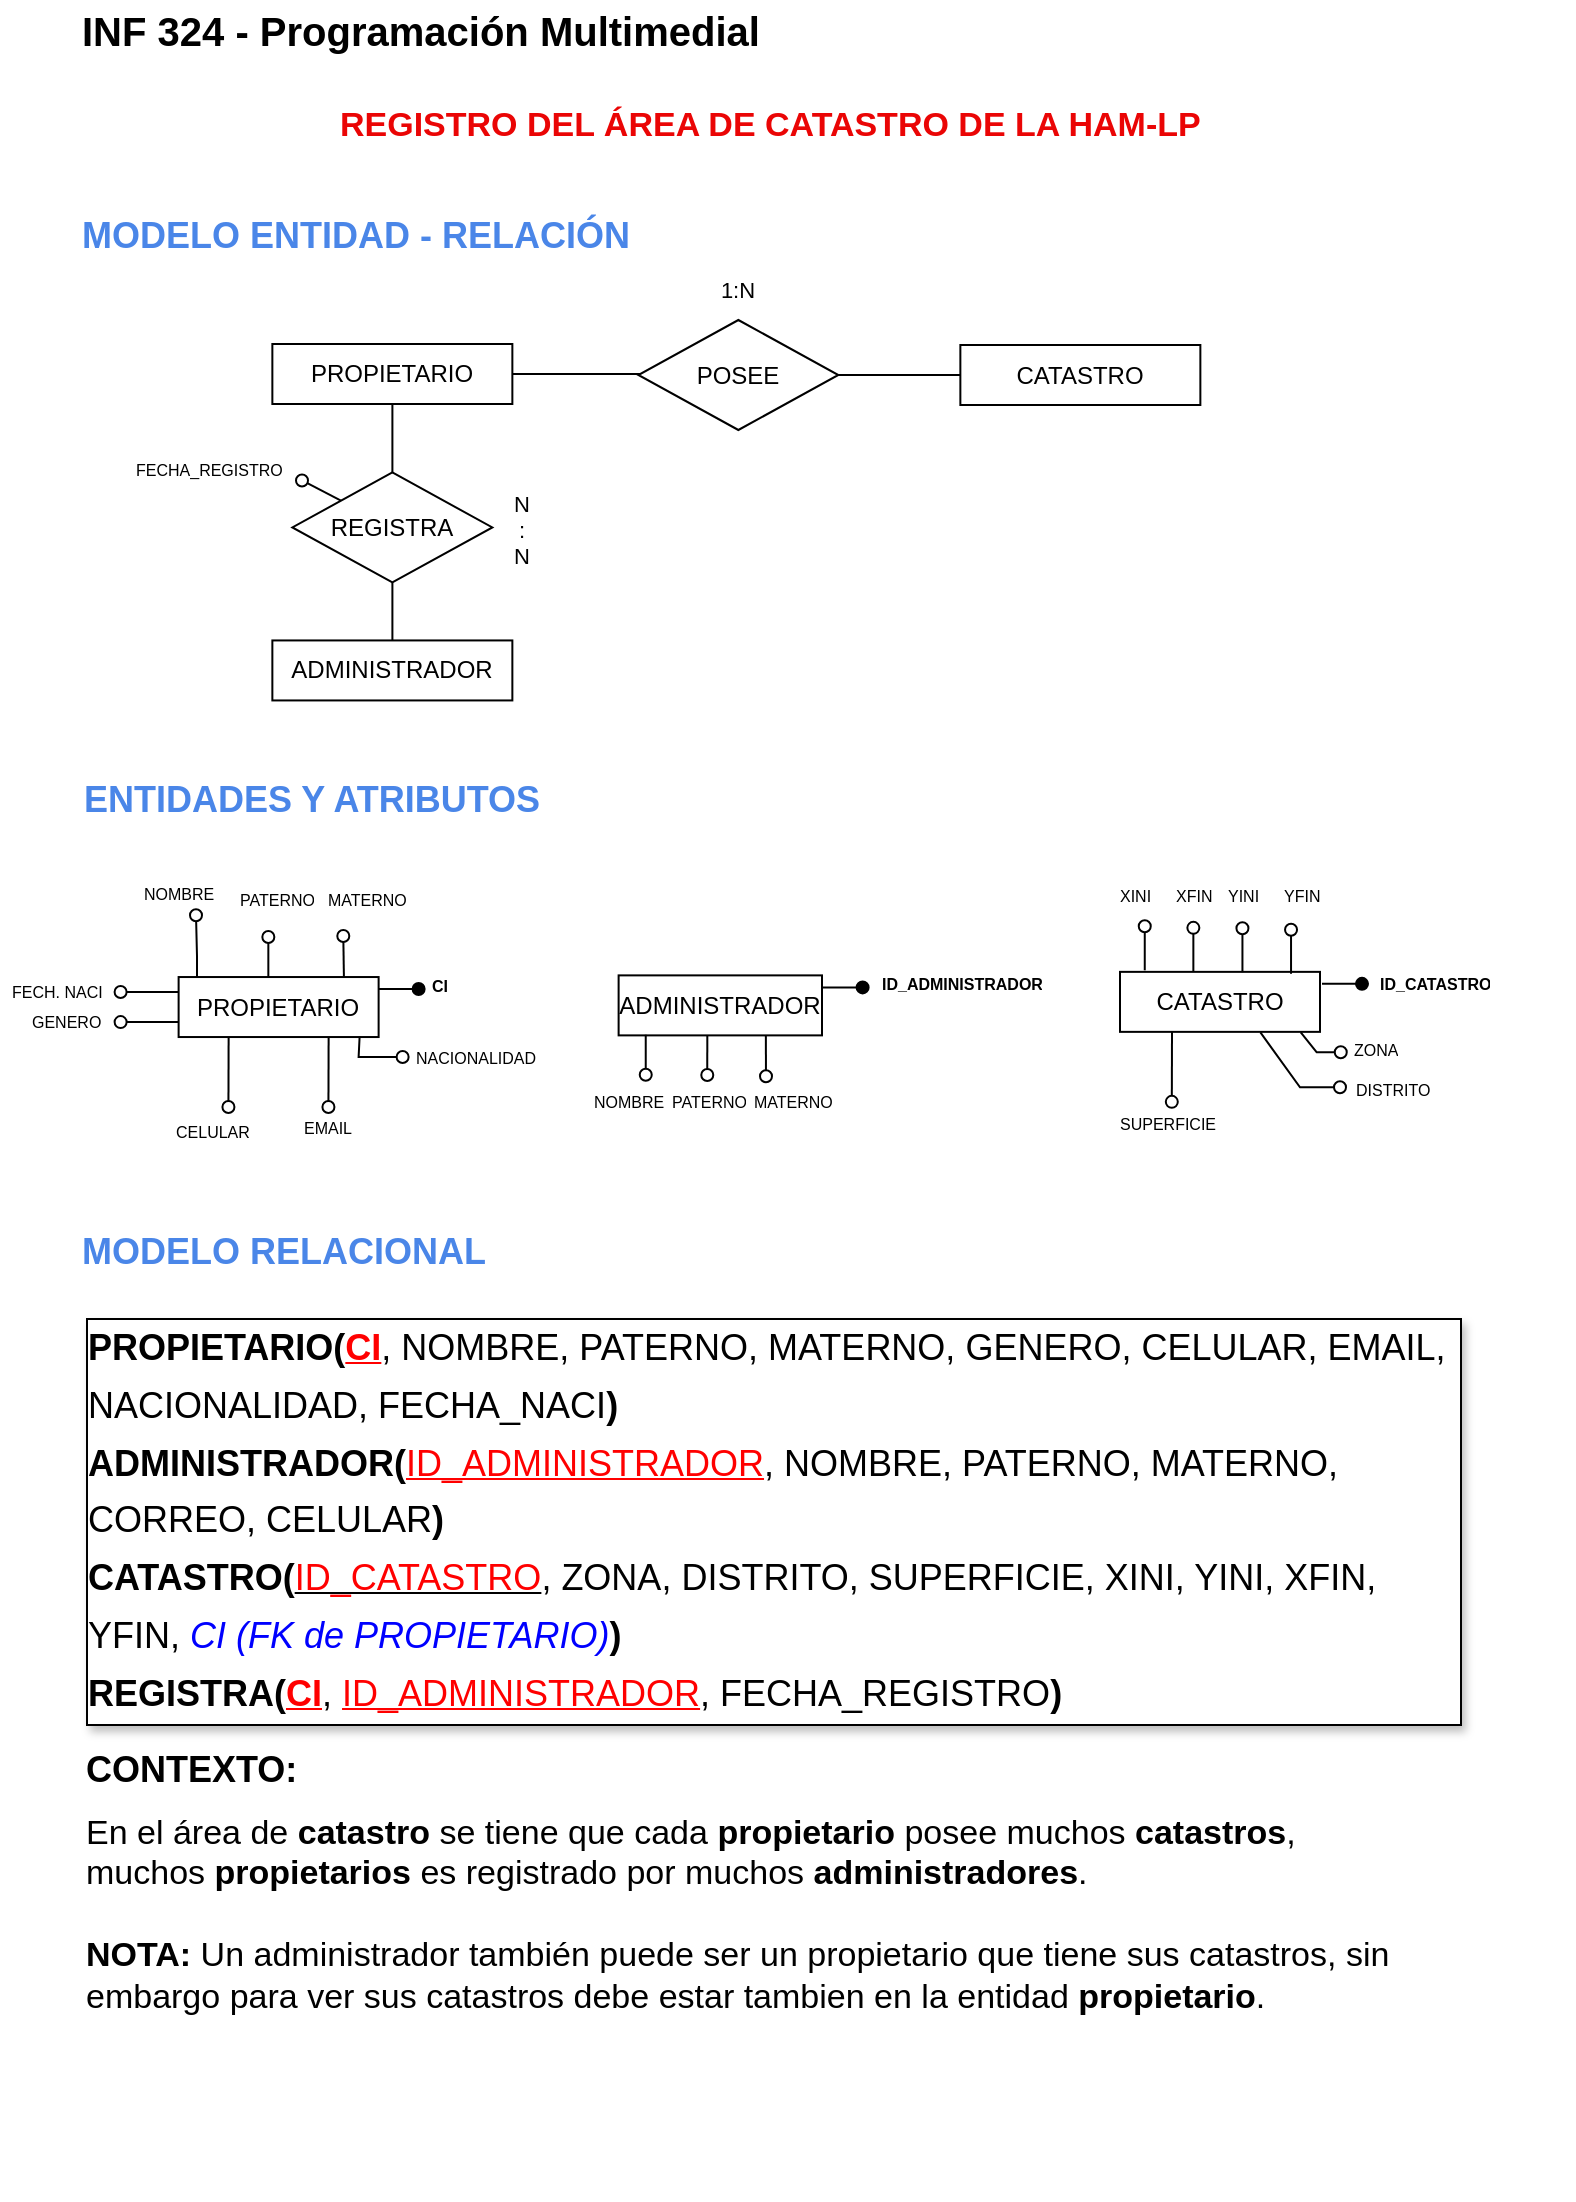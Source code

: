 <mxfile version="24.7.8">
  <diagram name="Página-1" id="Vfsp9RKrZ7Pv11uRhpQm">
    <mxGraphModel dx="2663" dy="4413" grid="1" gridSize="10" guides="1" tooltips="1" connect="1" arrows="1" fold="1" page="1" pageScale="1" pageWidth="827" pageHeight="1169" math="0" shadow="0">
      <root>
        <mxCell id="0" />
        <mxCell id="1" parent="0" />
        <mxCell id="Nkj4qlrn3_dCnJ2XQbWp-3" style="edgeStyle=orthogonalEdgeStyle;rounded=0;orthogonalLoop=1;jettySize=auto;html=1;endArrow=none;endFill=0;" parent="1" source="Nkj4qlrn3_dCnJ2XQbWp-4" target="Nkj4qlrn3_dCnJ2XQbWp-8" edge="1">
          <mxGeometry relative="1" as="geometry">
            <Array as="points">
              <mxPoint x="-451.82" y="-3276.0" />
              <mxPoint x="-451.82" y="-3276.0" />
            </Array>
            <mxPoint x="-545.5" y="-3275.974" as="sourcePoint" />
            <mxPoint x="-420.911" y="-3273.0" as="targetPoint" />
          </mxGeometry>
        </mxCell>
        <mxCell id="Nkj4qlrn3_dCnJ2XQbWp-4" value="PROPIETARIO" style="rounded=0;whiteSpace=wrap;html=1;" parent="1" vertex="1">
          <mxGeometry x="-664.82" y="-3291.0" width="120" height="30" as="geometry" />
        </mxCell>
        <mxCell id="Nkj4qlrn3_dCnJ2XQbWp-8" value="POSEE" style="rhombus;whiteSpace=wrap;html=1;" parent="1" vertex="1">
          <mxGeometry x="-481.82" y="-3303.0" width="100" height="55" as="geometry" />
        </mxCell>
        <mxCell id="Nkj4qlrn3_dCnJ2XQbWp-9" value="1:N" style="text;html=1;align=center;verticalAlign=middle;whiteSpace=wrap;rounded=0;fontFamily=Helvetica;fontSize=11;fontColor=default;labelBackgroundColor=default;" parent="1" vertex="1">
          <mxGeometry x="-446.82" y="-3333.0" width="30" height="30" as="geometry" />
        </mxCell>
        <mxCell id="Nkj4qlrn3_dCnJ2XQbWp-27" value="&lt;span style=&quot;font-size: 18px;&quot;&gt;CONTEXTO:&lt;/span&gt;" style="text;html=1;align=left;verticalAlign=middle;whiteSpace=wrap;rounded=0;fontFamily=Helvetica;fontSize=18;fontColor=default;labelBackgroundColor=default;fontStyle=1" parent="1" vertex="1">
          <mxGeometry x="-760" y="-2593" width="100" height="30" as="geometry" />
        </mxCell>
        <mxCell id="Nkj4qlrn3_dCnJ2XQbWp-28" value="&lt;b style=&quot;font-size: 17px;&quot;&gt;REGISTRO DEL ÁREA DE CATASTRO DE LA HAM-LP&lt;/b&gt;" style="text;html=1;align=left;verticalAlign=middle;whiteSpace=wrap;rounded=0;fontFamily=Helvetica;fontSize=17;labelBackgroundColor=default;fillColor=none;strokeColor=none;fontColor=#EA0505;" parent="1" vertex="1">
          <mxGeometry x="-633" y="-3415" width="440" height="30" as="geometry" />
        </mxCell>
        <mxCell id="Nkj4qlrn3_dCnJ2XQbWp-40" value="&lt;span style=&quot;&quot; id=&quot;docs-internal-guid-34076a3c-7fff-a662-fe97-56b5e14cc904&quot;&gt;&lt;p dir=&quot;ltr&quot; style=&quot;line-height: 160%; margin-top: 0pt; margin-bottom: 0pt;&quot;&gt;&lt;span style=&quot;font-weight: 700; font-family: Calibri, sans-serif; color: rgb(0, 0, 0); font-style: normal; font-variant: normal; text-decoration: none; vertical-align: baseline; white-space: pre-wrap;&quot;&gt;PROPIETARIO(&lt;/span&gt;&lt;span style=&quot;font-weight: 700; font-family: Calibri, sans-serif; font-style: normal; font-variant: normal; vertical-align: baseline; white-space: pre-wrap;&quot;&gt;&lt;font color=&quot;#ff0000&quot;&gt;&lt;u&gt;CI&lt;/u&gt;&lt;/font&gt;&lt;/span&gt;&lt;span style=&quot;font-weight: 400; font-family: Calibri, sans-serif; color: rgb(0, 0, 0); font-style: normal; font-variant: normal; text-decoration: none; vertical-align: baseline; white-space: pre-wrap;&quot;&gt;, NOMBRE, PATERNO, MATERNO, &lt;/span&gt;&lt;span style=&quot;font-weight: normal; font-family: Calibri, sans-serif; white-space-collapse: preserve;&quot;&gt;GENERO, &lt;/span&gt;&lt;span style=&quot;font-weight: normal; font-family: Calibri, sans-serif; white-space-collapse: preserve;&quot;&gt;CELULAR, &lt;/span&gt;&lt;span style=&quot;font-weight: normal; font-family: Calibri, sans-serif; white-space-collapse: preserve;&quot;&gt;EMAIL, &lt;/span&gt;&lt;span style=&quot;font-family: Calibri, sans-serif; white-space-collapse: preserve;&quot;&gt;NACIONALIDAD, FECHA_NACI&lt;b&gt;)&lt;/b&gt;&lt;/span&gt;&lt;/p&gt;&lt;p dir=&quot;ltr&quot; style=&quot;font-weight: normal; line-height: 160%; margin-top: 0pt; margin-bottom: 0pt;&quot;&gt;&lt;span style=&quot;font-family: Calibri, sans-serif; color: rgb(0, 0, 0); font-weight: 700; font-style: normal; font-variant: normal; text-decoration: none; vertical-align: baseline; white-space: pre-wrap;&quot;&gt;ADMINISTRADOR(&lt;/span&gt;&lt;font style=&quot;font-size: 18px;&quot; color=&quot;#ff0000&quot;&gt;&lt;span style=&quot;font-family: Calibri, sans-serif; font-weight: 400; font-style: normal; font-variant: normal; text-decoration: underline; text-decoration-skip-ink: none; vertical-align: baseline; white-space: pre-wrap;&quot;&gt;ID_ADMINISTRADOR&lt;/span&gt;&lt;/font&gt;&lt;span style=&quot;font-family: Calibri, sans-serif; color: rgb(0, 0, 0); font-weight: 400; font-style: normal; font-variant: normal; text-decoration: none; vertical-align: baseline; white-space: pre-wrap;&quot;&gt;, &lt;/span&gt;&lt;span style=&quot;font-family: Calibri, sans-serif; white-space-collapse: preserve;&quot;&gt;NOMBRE, PATERNO, MATERNO, CORREO, CELULAR&lt;/span&gt;&lt;span style=&quot;white-space-collapse: preserve; font-family: Calibri, sans-serif; font-weight: 700;&quot;&gt;)&lt;/span&gt;&lt;/p&gt;&lt;p dir=&quot;ltr&quot; style=&quot;font-weight: normal; line-height: 160%; margin-top: 0pt; margin-bottom: 0pt;&quot;&gt;&lt;span style=&quot;font-family: Calibri, sans-serif; color: rgb(0, 0, 0); font-weight: 700; font-style: normal; font-variant: normal; text-decoration: none; vertical-align: baseline; white-space: pre-wrap;&quot;&gt;CATASTRO(&lt;/span&gt;&lt;span style=&quot;font-family: Calibri, sans-serif; font-weight: 400; font-style: normal; font-variant: normal; text-decoration: underline; text-decoration-skip-ink: none; vertical-align: baseline; white-space: pre-wrap;&quot;&gt;&lt;font style=&quot;font-size: 18px;&quot; color=&quot;#ff0000&quot;&gt;ID_CATASTRO&lt;/font&gt;&lt;/span&gt;&lt;span style=&quot;font-family: Calibri, sans-serif; color: rgb(0, 0, 0); font-weight: 400; font-style: normal; font-variant: normal; text-decoration: none; vertical-align: baseline; white-space: pre-wrap;&quot;&gt;, ZONA, DISTRITO, SUPERFICIE, XINI, YINI, XFIN, YFIN, &lt;/span&gt;&lt;span style=&quot;color: rgb(0, 0, 255); font-family: Calibri, sans-serif; font-style: italic; white-space-collapse: preserve;&quot;&gt;CI (FK de PROPIETARIO)&lt;/span&gt;&lt;span style=&quot;font-family: Calibri, sans-serif; font-weight: 700; white-space-collapse: preserve;&quot;&gt;)&lt;/span&gt;&lt;/p&gt;&lt;p dir=&quot;ltr&quot; style=&quot;font-weight: normal; line-height: 160%; margin-top: 0pt; margin-bottom: 0pt;&quot;&gt;&lt;span style=&quot;font-variant-numeric: normal; font-variant-east-asian: normal; font-variant-alternates: normal; font-variant-position: normal; white-space-collapse: preserve; font-family: Calibri, sans-serif; font-weight: 700; vertical-align: baseline;&quot;&gt;REGISTRA(&lt;/span&gt;&lt;u style=&quot;color: rgb(255, 0, 0); font-family: Calibri, sans-serif; font-weight: 700; white-space-collapse: preserve;&quot;&gt;CI&lt;/u&gt;&lt;span style=&quot;font-variant-numeric: normal; font-variant-east-asian: normal; font-variant-alternates: normal; font-variant-position: normal; white-space-collapse: preserve; font-family: Calibri, sans-serif; vertical-align: baseline;&quot;&gt;, &lt;span style=&quot;color: rgb(255, 0, 0); text-decoration-line: underline;&quot;&gt;ID_ADMINISTRADOR&lt;/span&gt;, FECHA_REGISTRO&lt;/span&gt;&lt;span style=&quot;white-space-collapse: preserve; font-family: Calibri, sans-serif; font-weight: 700;&quot;&gt;)&lt;/span&gt;&lt;span style=&quot;font-family: Calibri, sans-serif; font-weight: 700; white-space-collapse: preserve;&quot;&gt;&lt;br&gt;&lt;/span&gt;&lt;/p&gt;&lt;/span&gt;" style="text;html=1;fontSize=18;whiteSpace=wrap;spacingTop=9;spacingBottom=0;spacingRight=0;labelBackgroundColor=#FFFFFF;labelBorderColor=default;textShadow=1;spacing=2;" parent="1" vertex="1">
          <mxGeometry x="-760" y="-2820" width="690" height="210" as="geometry" />
        </mxCell>
        <mxCell id="Nkj4qlrn3_dCnJ2XQbWp-41" value="&lt;div style=&quot;font-size: 17px;&quot;&gt;En el área de &lt;b&gt;catastro &lt;/b&gt;se tiene que cada &lt;b&gt;propietario&lt;/b&gt; posee muchos &lt;b&gt;catastros&lt;/b&gt;, muchos&amp;nbsp;&lt;b&gt;propietarios&amp;nbsp;&lt;/b&gt;es registrado por muchos &lt;b&gt;administradores&lt;/b&gt;.&lt;/div&gt;&lt;div style=&quot;font-size: 17px;&quot;&gt;&lt;br&gt;&lt;b&gt;NOTA: &lt;/b&gt;Un administrador también puede ser un propietario que tiene sus catastros, sin embargo para ver sus catastros debe estar tambien en la entidad &lt;b&gt;propietario&lt;/b&gt;.&lt;/div&gt;" style="text;html=1;align=left;verticalAlign=top;whiteSpace=wrap;rounded=0;fontFamily=Helvetica;fontSize=17;fontColor=default;labelBackgroundColor=default;fontStyle=0" parent="1" vertex="1">
          <mxGeometry x="-760" y="-2563" width="680" height="200" as="geometry" />
        </mxCell>
        <mxCell id="Nkj4qlrn3_dCnJ2XQbWp-43" value="&lt;div&gt;N&lt;/div&gt;&lt;div&gt;:&lt;/div&gt;&lt;div&gt;N&lt;/div&gt;" style="text;html=1;align=center;verticalAlign=middle;whiteSpace=wrap;rounded=0;fontFamily=Helvetica;fontSize=11;fontColor=default;labelBackgroundColor=default;" parent="1" vertex="1">
          <mxGeometry x="-554.82" y="-3212.78" width="30" height="30.5" as="geometry" />
        </mxCell>
        <mxCell id="Nkj4qlrn3_dCnJ2XQbWp-44" value="&lt;b style=&quot;font-size: 20px;&quot;&gt;INF 324 - Programación Multimedial&lt;/b&gt;" style="text;html=1;align=left;verticalAlign=middle;whiteSpace=wrap;rounded=0;fontFamily=Helvetica;fontSize=20;fontColor=default;labelBackgroundColor=default;" parent="1" vertex="1">
          <mxGeometry x="-762" y="-3463" width="482" height="30" as="geometry" />
        </mxCell>
        <mxCell id="Nkj4qlrn3_dCnJ2XQbWp-45" value="&lt;span id=&quot;docs-internal-guid-34076a3c-7fff-a662-fe97-56b5e14cc904&quot; style=&quot;font-size: 18px;&quot;&gt;&lt;p style=&quot;font-weight: normal; line-height: 1.38; margin-top: 0pt; margin-bottom: 0pt; font-size: 18px;&quot; dir=&quot;ltr&quot;&gt;&lt;span style=&quot;font-family: Arial, sans-serif; color: rgb(74, 134, 232); background-color: transparent; font-weight: 700; font-style: normal; font-variant: normal; text-decoration: none; vertical-align: baseline; white-space: pre-wrap; font-size: 18px;&quot;&gt;MODELO ENTIDAD - RELACIÓN&lt;/span&gt;&lt;/p&gt;&lt;/span&gt;" style="text;html=1;align=left;verticalAlign=middle;whiteSpace=wrap;rounded=0;fontFamily=Helvetica;fontSize=18;fontColor=default;labelBackgroundColor=default;" parent="1" vertex="1">
          <mxGeometry x="-762" y="-3360" width="280" height="30" as="geometry" />
        </mxCell>
        <mxCell id="Nkj4qlrn3_dCnJ2XQbWp-46" style="rounded=0;orthogonalLoop=1;jettySize=auto;html=1;exitX=0.75;exitY=1;exitDx=0;exitDy=0;endArrow=oval;endFill=0;" parent="1" source="Nkj4qlrn3_dCnJ2XQbWp-51" edge="1">
          <mxGeometry relative="1" as="geometry">
            <mxPoint x="-636.785" y="-2909.48" as="targetPoint" />
          </mxGeometry>
        </mxCell>
        <mxCell id="Nkj4qlrn3_dCnJ2XQbWp-47" style="edgeStyle=orthogonalEdgeStyle;rounded=0;orthogonalLoop=1;jettySize=auto;html=1;exitX=0.25;exitY=1;exitDx=0;exitDy=0;endArrow=oval;endFill=0;" parent="1" source="Nkj4qlrn3_dCnJ2XQbWp-51" edge="1">
          <mxGeometry relative="1" as="geometry">
            <mxPoint x="-686.785" y="-2909.48" as="targetPoint" />
          </mxGeometry>
        </mxCell>
        <mxCell id="Nkj4qlrn3_dCnJ2XQbWp-48" style="edgeStyle=orthogonalEdgeStyle;rounded=0;orthogonalLoop=1;jettySize=auto;html=1;endArrow=oval;endFill=0;" parent="1" edge="1">
          <mxGeometry relative="1" as="geometry">
            <mxPoint x="-703" y="-3005.39" as="targetPoint" />
            <mxPoint x="-702.497" y="-2974.07" as="sourcePoint" />
            <Array as="points">
              <mxPoint x="-702.51" y="-2984.98" />
              <mxPoint x="-702.51" y="-2984.98" />
            </Array>
          </mxGeometry>
        </mxCell>
        <mxCell id="Nkj4qlrn3_dCnJ2XQbWp-49" style="edgeStyle=orthogonalEdgeStyle;rounded=0;orthogonalLoop=1;jettySize=auto;html=1;exitX=0;exitY=0.75;exitDx=0;exitDy=0;endArrow=oval;endFill=0;" parent="1" source="Nkj4qlrn3_dCnJ2XQbWp-51" edge="1">
          <mxGeometry relative="1" as="geometry">
            <mxPoint x="-740.69" y="-2951.956" as="targetPoint" />
          </mxGeometry>
        </mxCell>
        <mxCell id="Nkj4qlrn3_dCnJ2XQbWp-50" style="edgeStyle=orthogonalEdgeStyle;rounded=0;orthogonalLoop=1;jettySize=auto;html=1;exitX=0;exitY=0.25;exitDx=0;exitDy=0;endArrow=oval;endFill=0;" parent="1" source="Nkj4qlrn3_dCnJ2XQbWp-51" edge="1">
          <mxGeometry relative="1" as="geometry">
            <mxPoint x="-740.69" y="-2966.52" as="targetPoint" />
          </mxGeometry>
        </mxCell>
        <mxCell id="Nkj4qlrn3_dCnJ2XQbWp-51" value="PROPIETARIO" style="rounded=0;whiteSpace=wrap;html=1;" parent="1" vertex="1">
          <mxGeometry x="-711.69" y="-2974.48" width="100" height="30" as="geometry" />
        </mxCell>
        <mxCell id="Nkj4qlrn3_dCnJ2XQbWp-52" value="" style="endArrow=none;html=1;rounded=0;startArrow=oval;startFill=1;" parent="1" edge="1">
          <mxGeometry relative="1" as="geometry">
            <mxPoint x="-591.69" y="-2968.48" as="sourcePoint" />
            <mxPoint x="-611.69" y="-2968.48" as="targetPoint" />
          </mxGeometry>
        </mxCell>
        <mxCell id="Nkj4qlrn3_dCnJ2XQbWp-55" value="CI" style="text;strokeColor=none;fillColor=none;spacingLeft=4;spacingRight=4;overflow=hidden;rotatable=0;points=[[0,0.5],[1,0.5]];portConstraint=eastwest;fontSize=8;whiteSpace=wrap;html=1;fontStyle=1" parent="1" vertex="1">
          <mxGeometry x="-591.07" y="-2980.8" width="64.38" height="22" as="geometry" />
        </mxCell>
        <mxCell id="Nkj4qlrn3_dCnJ2XQbWp-56" value="" style="endArrow=none;html=1;rounded=0;startArrow=oval;startFill=0;entryX=0.905;entryY=0.99;entryDx=0;entryDy=0;entryPerimeter=0;" parent="1" target="Nkj4qlrn3_dCnJ2XQbWp-51" edge="1">
          <mxGeometry relative="1" as="geometry">
            <mxPoint x="-599.69" y="-2934.48" as="sourcePoint" />
            <mxPoint x="-620.69" y="-2904.48" as="targetPoint" />
            <Array as="points">
              <mxPoint x="-611.69" y="-2934.48" />
              <mxPoint x="-621.69" y="-2934.48" />
            </Array>
          </mxGeometry>
        </mxCell>
        <mxCell id="Nkj4qlrn3_dCnJ2XQbWp-62" value="EMAIL" style="text;strokeColor=none;fillColor=none;spacingLeft=4;spacingRight=4;overflow=hidden;rotatable=0;points=[[0,0.5],[1,0.5]];portConstraint=eastwest;fontSize=8;whiteSpace=wrap;html=1;" parent="1" vertex="1">
          <mxGeometry x="-654.69" y="-2909.98" width="51" height="22" as="geometry" />
        </mxCell>
        <mxCell id="Nkj4qlrn3_dCnJ2XQbWp-63" value="CELULAR" style="text;strokeColor=none;fillColor=none;spacingLeft=4;spacingRight=4;overflow=hidden;rotatable=0;points=[[0,0.5],[1,0.5]];portConstraint=eastwest;fontSize=8;whiteSpace=wrap;html=1;" parent="1" vertex="1">
          <mxGeometry x="-718.88" y="-2907.57" width="57" height="22" as="geometry" />
        </mxCell>
        <mxCell id="Nkj4qlrn3_dCnJ2XQbWp-65" style="edgeStyle=orthogonalEdgeStyle;rounded=0;orthogonalLoop=1;jettySize=auto;html=1;exitX=0.25;exitY=1;exitDx=0;exitDy=0;endArrow=oval;endFill=0;" parent="1" edge="1">
          <mxGeometry relative="1" as="geometry">
            <mxPoint x="-215.095" y="-2912.07" as="targetPoint" />
            <mxPoint x="-215" y="-2947.07" as="sourcePoint" />
          </mxGeometry>
        </mxCell>
        <mxCell id="Nkj4qlrn3_dCnJ2XQbWp-66" value="CATASTRO" style="rounded=0;whiteSpace=wrap;html=1;" parent="1" vertex="1">
          <mxGeometry x="-241" y="-2977.07" width="100" height="30" as="geometry" />
        </mxCell>
        <mxCell id="Nkj4qlrn3_dCnJ2XQbWp-67" style="rounded=0;orthogonalLoop=1;jettySize=auto;html=1;exitX=0.351;exitY=1.026;exitDx=0;exitDy=0;endArrow=oval;endFill=0;exitPerimeter=0;" parent="1" edge="1">
          <mxGeometry relative="1" as="geometry">
            <mxPoint x="-447.36" y="-2925.47" as="targetPoint" />
            <mxPoint x="-447.357" y="-2945.15" as="sourcePoint" />
          </mxGeometry>
        </mxCell>
        <mxCell id="Nkj4qlrn3_dCnJ2XQbWp-68" value="" style="endArrow=none;html=1;rounded=0;startArrow=oval;startFill=1;" parent="1" edge="1">
          <mxGeometry relative="1" as="geometry">
            <mxPoint x="-120" y="-2971.07" as="sourcePoint" />
            <mxPoint x="-140" y="-2971.07" as="targetPoint" />
          </mxGeometry>
        </mxCell>
        <mxCell id="Nkj4qlrn3_dCnJ2XQbWp-69" value="ADMINISTRADOR" style="rounded=0;whiteSpace=wrap;html=1;" parent="1" vertex="1">
          <mxGeometry x="-491.69" y="-2975.31" width="101.69" height="30" as="geometry" />
        </mxCell>
        <mxCell id="Nkj4qlrn3_dCnJ2XQbWp-70" value="" style="endArrow=none;html=1;rounded=0;startArrow=oval;startFill=1;" parent="1" edge="1">
          <mxGeometry relative="1" as="geometry">
            <mxPoint x="-369.69" y="-2969.31" as="sourcePoint" />
            <mxPoint x="-389.69" y="-2969.31" as="targetPoint" />
          </mxGeometry>
        </mxCell>
        <mxCell id="Nkj4qlrn3_dCnJ2XQbWp-72" value="" style="endArrow=none;html=1;rounded=0;startArrow=oval;startFill=0;" parent="1" edge="1">
          <mxGeometry relative="1" as="geometry">
            <mxPoint x="-130.62" y="-2936.85" as="sourcePoint" />
            <mxPoint x="-142.62" y="-2936.85" as="targetPoint" />
            <Array as="points">
              <mxPoint x="-142.62" y="-2936.85" />
              <mxPoint x="-150.62" y="-2946.85" />
            </Array>
          </mxGeometry>
        </mxCell>
        <mxCell id="Nkj4qlrn3_dCnJ2XQbWp-74" value="ZONA" style="text;strokeColor=none;fillColor=none;spacingLeft=4;spacingRight=4;overflow=hidden;rotatable=0;points=[[0,0.5],[1,0.5]];portConstraint=eastwest;fontSize=8;whiteSpace=wrap;html=1;" parent="1" vertex="1">
          <mxGeometry x="-130" y="-2949.07" width="85" height="22" as="geometry" />
        </mxCell>
        <mxCell id="Nkj4qlrn3_dCnJ2XQbWp-78" value="SUPERFICIE" style="text;strokeColor=none;fillColor=none;spacingLeft=4;spacingRight=4;overflow=hidden;rotatable=0;points=[[0,0.5],[1,0.5]];portConstraint=eastwest;fontSize=8;whiteSpace=wrap;html=1;" parent="1" vertex="1">
          <mxGeometry x="-247" y="-2911.57" width="58" height="22" as="geometry" />
        </mxCell>
        <mxCell id="Nkj4qlrn3_dCnJ2XQbWp-79" value="ID_CATASTRO" style="text;strokeColor=none;fillColor=none;spacingLeft=4;spacingRight=4;overflow=hidden;rotatable=0;points=[[0,0.5],[1,0.5]];portConstraint=eastwest;fontSize=8;whiteSpace=wrap;html=1;fontStyle=1" parent="1" vertex="1">
          <mxGeometry x="-117" y="-2981.61" width="65" height="22" as="geometry" />
        </mxCell>
        <mxCell id="Nkj4qlrn3_dCnJ2XQbWp-80" value="NOMBRE" style="text;strokeColor=none;fillColor=none;spacingLeft=4;spacingRight=4;overflow=hidden;rotatable=0;points=[[0,0.5],[1,0.5]];portConstraint=eastwest;fontSize=8;whiteSpace=wrap;html=1;" parent="1" vertex="1">
          <mxGeometry x="-510" y="-2923.31" width="47.88" height="22" as="geometry" />
        </mxCell>
        <mxCell id="Nkj4qlrn3_dCnJ2XQbWp-81" value="ID_ADMINISTRADOR" style="text;strokeColor=none;fillColor=none;spacingLeft=4;spacingRight=4;overflow=hidden;rotatable=0;points=[[0,0.5],[1,0.5]];portConstraint=eastwest;fontSize=8;whiteSpace=wrap;html=1;fontStyle=1" parent="1" vertex="1">
          <mxGeometry x="-365.88" y="-2981.57" width="100" height="22" as="geometry" />
        </mxCell>
        <mxCell id="Nkj4qlrn3_dCnJ2XQbWp-83" value="MATERNO" style="text;strokeColor=none;fillColor=none;spacingLeft=4;spacingRight=4;overflow=hidden;rotatable=0;points=[[0,0.5],[1,0.5]];portConstraint=eastwest;fontSize=8;whiteSpace=wrap;html=1;" parent="1" vertex="1">
          <mxGeometry x="-643.35" y="-3024.39" width="51" height="22" as="geometry" />
        </mxCell>
        <mxCell id="Nkj4qlrn3_dCnJ2XQbWp-90" value="GENERO" style="text;strokeColor=none;fillColor=none;spacingLeft=4;spacingRight=4;overflow=hidden;rotatable=0;points=[[0,0.5],[1,0.5]];portConstraint=eastwest;fontSize=8;whiteSpace=wrap;html=1;" parent="1" vertex="1">
          <mxGeometry x="-790.69" y="-2962.8" width="47.5" height="22" as="geometry" />
        </mxCell>
        <mxCell id="Nkj4qlrn3_dCnJ2XQbWp-91" value="FECH. NACI" style="text;strokeColor=none;fillColor=none;spacingLeft=4;spacingRight=4;overflow=hidden;rotatable=0;points=[[0,0.5],[1,0.5]];portConstraint=eastwest;fontSize=8;whiteSpace=wrap;html=1;" parent="1" vertex="1">
          <mxGeometry x="-801" y="-2978.39" width="57.5" height="22" as="geometry" />
        </mxCell>
        <mxCell id="Nkj4qlrn3_dCnJ2XQbWp-95" value="DISTRITO" style="text;strokeColor=none;fillColor=none;spacingLeft=4;spacingRight=4;overflow=hidden;rotatable=0;points=[[0,0.5],[1,0.5]];portConstraint=eastwest;fontSize=8;whiteSpace=wrap;html=1;" parent="1" vertex="1">
          <mxGeometry x="-129.25" y="-2929.07" width="115.25" height="22" as="geometry" />
        </mxCell>
        <mxCell id="Nkj4qlrn3_dCnJ2XQbWp-96" value="&lt;span id=&quot;docs-internal-guid-34076a3c-7fff-a662-fe97-56b5e14cc904&quot; style=&quot;font-size: 18px;&quot;&gt;&lt;p style=&quot;font-weight: normal; line-height: 1.38; margin-top: 0pt; margin-bottom: 0pt; font-size: 18px;&quot; dir=&quot;ltr&quot;&gt;&lt;span style=&quot;font-family: Arial, sans-serif; color: rgb(74, 134, 232); background-color: transparent; font-weight: 700; font-style: normal; font-variant: normal; text-decoration: none; vertical-align: baseline; white-space: pre-wrap; font-size: 18px;&quot;&gt;ENTIDADES Y ATRIBUTOS&lt;/span&gt;&lt;/p&gt;&lt;/span&gt;" style="text;html=1;align=left;verticalAlign=middle;whiteSpace=wrap;rounded=0;fontFamily=Helvetica;fontSize=18;fontColor=default;labelBackgroundColor=default;" parent="1" vertex="1">
          <mxGeometry x="-761" y="-3078.39" width="280" height="30" as="geometry" />
        </mxCell>
        <mxCell id="Nkj4qlrn3_dCnJ2XQbWp-106" style="rounded=0;orthogonalLoop=1;jettySize=auto;html=1;endArrow=oval;endFill=0;" parent="1" edge="1">
          <mxGeometry relative="1" as="geometry">
            <mxPoint x="-666.83" y="-2994.48" as="targetPoint" />
            <mxPoint x="-666.83" y="-2974.48" as="sourcePoint" />
          </mxGeometry>
        </mxCell>
        <mxCell id="Nkj4qlrn3_dCnJ2XQbWp-107" style="rounded=0;orthogonalLoop=1;jettySize=auto;html=1;exitX=0.75;exitY=0;exitDx=0;exitDy=0;endArrow=oval;endFill=0;" parent="1" edge="1">
          <mxGeometry relative="1" as="geometry">
            <mxPoint x="-629.35" y="-2994.98" as="targetPoint" />
            <mxPoint x="-629.04" y="-2974.07" as="sourcePoint" />
          </mxGeometry>
        </mxCell>
        <mxCell id="Nkj4qlrn3_dCnJ2XQbWp-108" value="NOMBRE" style="text;strokeColor=none;fillColor=none;spacingLeft=4;spacingRight=4;overflow=hidden;rotatable=0;points=[[0,0.5],[1,0.5]];portConstraint=eastwest;fontSize=8;whiteSpace=wrap;html=1;" parent="1" vertex="1">
          <mxGeometry x="-735.19" y="-3027.39" width="51" height="22" as="geometry" />
        </mxCell>
        <mxCell id="Nkj4qlrn3_dCnJ2XQbWp-109" value="NACIONALIDAD" style="text;strokeColor=none;fillColor=none;spacingLeft=4;spacingRight=4;overflow=hidden;rotatable=0;points=[[0,0.5],[1,0.5]];portConstraint=eastwest;fontSize=8;whiteSpace=wrap;html=1;" parent="1" vertex="1">
          <mxGeometry x="-598.88" y="-2945.07" width="77.88" height="22" as="geometry" />
        </mxCell>
        <mxCell id="Nkj4qlrn3_dCnJ2XQbWp-115" value="PATERNO" style="text;strokeColor=none;fillColor=none;spacingLeft=4;spacingRight=4;overflow=hidden;rotatable=0;points=[[0,0.5],[1,0.5]];portConstraint=eastwest;fontSize=8;whiteSpace=wrap;html=1;" parent="1" vertex="1">
          <mxGeometry x="-687.35" y="-3024.39" width="51" height="22" as="geometry" />
        </mxCell>
        <mxCell id="Nkj4qlrn3_dCnJ2XQbWp-116" style="rounded=0;orthogonalLoop=1;jettySize=auto;html=1;exitX=0.316;exitY=1.071;exitDx=0;exitDy=0;endArrow=oval;endFill=0;exitPerimeter=0;" parent="1" edge="1">
          <mxGeometry relative="1" as="geometry">
            <mxPoint x="-418" y="-2924.85" as="targetPoint" />
            <mxPoint x="-418.08" y="-2945.31" as="sourcePoint" />
          </mxGeometry>
        </mxCell>
        <mxCell id="Nkj4qlrn3_dCnJ2XQbWp-117" value="PATERNO" style="text;strokeColor=none;fillColor=none;spacingLeft=4;spacingRight=4;overflow=hidden;rotatable=0;points=[[0,0.5],[1,0.5]];portConstraint=eastwest;fontSize=8;whiteSpace=wrap;html=1;" parent="1" vertex="1">
          <mxGeometry x="-470.54" y="-2923.07" width="73.69" height="22" as="geometry" />
        </mxCell>
        <mxCell id="Nkj4qlrn3_dCnJ2XQbWp-118" style="rounded=0;orthogonalLoop=1;jettySize=auto;html=1;endArrow=oval;endFill=0;" parent="1" edge="1">
          <mxGeometry relative="1" as="geometry">
            <mxPoint x="-228.62" y="-2999.85" as="targetPoint" />
            <mxPoint x="-228.62" y="-2977.85" as="sourcePoint" />
          </mxGeometry>
        </mxCell>
        <mxCell id="Nkj4qlrn3_dCnJ2XQbWp-122" value="&lt;span id=&quot;docs-internal-guid-34076a3c-7fff-a662-fe97-56b5e14cc904&quot; style=&quot;font-size: 18px;&quot;&gt;&lt;span style=&quot;font-family: Arial, sans-serif; color: rgb(74, 134, 232); background-color: transparent; font-weight: 700; font-style: normal; font-variant: normal; text-decoration: none; vertical-align: baseline; white-space: pre-wrap; font-size: 18px;&quot;&gt;MODELO RELACIONAL&lt;/span&gt;&lt;/span&gt;" style="text;whiteSpace=wrap;html=1;fontSize=18;" parent="1" vertex="1">
          <mxGeometry x="-762" y="-2854" width="302.38" height="40" as="geometry" />
        </mxCell>
        <mxCell id="Nkj4qlrn3_dCnJ2XQbWp-125" value="CATASTRO" style="rounded=0;whiteSpace=wrap;html=1;" parent="1" vertex="1">
          <mxGeometry x="-320.82" y="-3290.5" width="120" height="30" as="geometry" />
        </mxCell>
        <mxCell id="Nkj4qlrn3_dCnJ2XQbWp-127" style="edgeStyle=orthogonalEdgeStyle;rounded=0;orthogonalLoop=1;jettySize=auto;html=1;endArrow=none;endFill=0;" parent="1" source="Nkj4qlrn3_dCnJ2XQbWp-8" target="Nkj4qlrn3_dCnJ2XQbWp-125" edge="1">
          <mxGeometry relative="1" as="geometry">
            <Array as="points" />
            <mxPoint x="-535" y="-3265.78" as="sourcePoint" />
            <mxPoint x="-471" y="-3265.78" as="targetPoint" />
          </mxGeometry>
        </mxCell>
        <mxCell id="Nkj4qlrn3_dCnJ2XQbWp-129" style="edgeStyle=orthogonalEdgeStyle;shape=connector;rounded=0;orthogonalLoop=1;jettySize=auto;html=1;strokeColor=default;align=center;verticalAlign=middle;fontFamily=Helvetica;fontSize=11;fontColor=default;labelBackgroundColor=default;endArrow=none;endFill=0;" parent="1" source="GbpHTGYm7YNFrbtVck8d-7" target="Nkj4qlrn3_dCnJ2XQbWp-4" edge="1">
          <mxGeometry relative="1" as="geometry">
            <mxPoint x="-604.82" y="-3223.78" as="sourcePoint" />
            <mxPoint x="-594" y="-3145.78" as="targetPoint" />
          </mxGeometry>
        </mxCell>
        <mxCell id="GbpHTGYm7YNFrbtVck8d-6" value="" style="edgeStyle=orthogonalEdgeStyle;shape=connector;rounded=0;orthogonalLoop=1;jettySize=auto;html=1;strokeColor=default;align=center;verticalAlign=middle;fontFamily=Helvetica;fontSize=11;fontColor=default;labelBackgroundColor=default;endArrow=none;endFill=0;" parent="1" source="GbpHTGYm7YNFrbtVck8d-7" target="Nkj4qlrn3_dCnJ2XQbWp-6" edge="1">
          <mxGeometry relative="1" as="geometry">
            <mxPoint x="-605.08" y="-3182.566" as="targetPoint" />
            <mxPoint x="-605.08" y="-3142.78" as="sourcePoint" />
          </mxGeometry>
        </mxCell>
        <mxCell id="Nkj4qlrn3_dCnJ2XQbWp-6" value="ADMINISTRADOR" style="rounded=0;whiteSpace=wrap;html=1;" parent="1" vertex="1">
          <mxGeometry x="-664.82" y="-3142.78" width="120" height="30" as="geometry" />
        </mxCell>
        <mxCell id="GbpHTGYm7YNFrbtVck8d-7" value="REGISTRA" style="rhombus;whiteSpace=wrap;html=1;" parent="1" vertex="1">
          <mxGeometry x="-654.82" y="-3226.78" width="100" height="55" as="geometry" />
        </mxCell>
        <mxCell id="GbpHTGYm7YNFrbtVck8d-8" style="rounded=0;orthogonalLoop=1;jettySize=auto;html=1;exitX=0.351;exitY=1.026;exitDx=0;exitDy=0;endArrow=oval;endFill=0;exitPerimeter=0;" parent="1" edge="1">
          <mxGeometry relative="1" as="geometry">
            <mxPoint x="-478.13" y="-2925.61" as="targetPoint" />
            <mxPoint x="-478.13" y="-2945.61" as="sourcePoint" />
          </mxGeometry>
        </mxCell>
        <mxCell id="GbpHTGYm7YNFrbtVck8d-10" value="MATERNO" style="text;strokeColor=none;fillColor=none;spacingLeft=4;spacingRight=4;overflow=hidden;rotatable=0;points=[[0,0.5],[1,0.5]];portConstraint=eastwest;fontSize=8;whiteSpace=wrap;html=1;" parent="1" vertex="1">
          <mxGeometry x="-430.07" y="-2923.07" width="73.69" height="22" as="geometry" />
        </mxCell>
        <mxCell id="GbpHTGYm7YNFrbtVck8d-11" style="rounded=0;orthogonalLoop=1;jettySize=auto;html=1;endArrow=oval;endFill=0;" parent="1" source="GbpHTGYm7YNFrbtVck8d-7" edge="1">
          <mxGeometry relative="1" as="geometry">
            <mxPoint x="-650" y="-3222.78" as="targetPoint" />
            <mxPoint x="-700" y="-3155.69" as="sourcePoint" />
          </mxGeometry>
        </mxCell>
        <mxCell id="GbpHTGYm7YNFrbtVck8d-12" value="FECHA_REGISTRO" style="text;strokeColor=none;fillColor=none;spacingLeft=4;spacingRight=4;overflow=hidden;rotatable=0;points=[[0,0.5],[1,0.5]];portConstraint=eastwest;fontSize=8;whiteSpace=wrap;html=1;" parent="1" vertex="1">
          <mxGeometry x="-738.52" y="-3239" width="82.7" height="22" as="geometry" />
        </mxCell>
        <mxCell id="GbpHTGYm7YNFrbtVck8d-16" style="rounded=0;orthogonalLoop=1;jettySize=auto;html=1;endArrow=oval;endFill=0;" parent="1" edge="1">
          <mxGeometry relative="1" as="geometry">
            <mxPoint x="-204.32" y="-2999.07" as="targetPoint" />
            <mxPoint x="-204.32" y="-2977.07" as="sourcePoint" />
          </mxGeometry>
        </mxCell>
        <mxCell id="GbpHTGYm7YNFrbtVck8d-18" style="rounded=0;orthogonalLoop=1;jettySize=auto;html=1;endArrow=oval;endFill=0;" parent="1" edge="1">
          <mxGeometry relative="1" as="geometry">
            <mxPoint x="-179.78" y="-2998.89" as="targetPoint" />
            <mxPoint x="-179.78" y="-2976.89" as="sourcePoint" />
          </mxGeometry>
        </mxCell>
        <mxCell id="GbpHTGYm7YNFrbtVck8d-19" style="rounded=0;orthogonalLoop=1;jettySize=auto;html=1;endArrow=oval;endFill=0;" parent="1" edge="1">
          <mxGeometry relative="1" as="geometry">
            <mxPoint x="-155.48" y="-2998.11" as="targetPoint" />
            <mxPoint x="-155.48" y="-2976.11" as="sourcePoint" />
          </mxGeometry>
        </mxCell>
        <mxCell id="GbpHTGYm7YNFrbtVck8d-22" value="XINI" style="text;strokeColor=none;fillColor=none;spacingLeft=4;spacingRight=4;overflow=hidden;rotatable=0;points=[[0,0.5],[1,0.5]];portConstraint=eastwest;fontSize=8;whiteSpace=wrap;html=1;" parent="1" vertex="1">
          <mxGeometry x="-247" y="-3026.39" width="32" height="22" as="geometry" />
        </mxCell>
        <mxCell id="GbpHTGYm7YNFrbtVck8d-23" value="XFIN" style="text;strokeColor=none;fillColor=none;spacingLeft=4;spacingRight=4;overflow=hidden;rotatable=0;points=[[0,0.5],[1,0.5]];portConstraint=eastwest;fontSize=8;whiteSpace=wrap;html=1;" parent="1" vertex="1">
          <mxGeometry x="-219.19" y="-3026.39" width="32" height="22" as="geometry" />
        </mxCell>
        <mxCell id="GbpHTGYm7YNFrbtVck8d-24" value="YINI" style="text;strokeColor=none;fillColor=none;spacingLeft=4;spacingRight=4;overflow=hidden;rotatable=0;points=[[0,0.5],[1,0.5]];portConstraint=eastwest;fontSize=8;whiteSpace=wrap;html=1;" parent="1" vertex="1">
          <mxGeometry x="-193" y="-3026.39" width="32" height="22" as="geometry" />
        </mxCell>
        <mxCell id="GbpHTGYm7YNFrbtVck8d-25" value="YFIN" style="text;strokeColor=none;fillColor=none;spacingLeft=4;spacingRight=4;overflow=hidden;rotatable=0;points=[[0,0.5],[1,0.5]];portConstraint=eastwest;fontSize=8;whiteSpace=wrap;html=1;" parent="1" vertex="1">
          <mxGeometry x="-165.19" y="-3026.39" width="32" height="22" as="geometry" />
        </mxCell>
        <mxCell id="GbpHTGYm7YNFrbtVck8d-26" value="" style="endArrow=none;html=1;rounded=0;startArrow=oval;startFill=0;startSize=6;endSize=8;entryX=0.722;entryY=1.009;entryDx=0;entryDy=0;entryPerimeter=0;" parent="1" edge="1">
          <mxGeometry relative="1" as="geometry">
            <mxPoint x="-131" y="-2919.39" as="sourcePoint" />
            <mxPoint x="-170.8" y="-2946.8" as="targetPoint" />
            <Array as="points">
              <mxPoint x="-151" y="-2919.39" />
            </Array>
          </mxGeometry>
        </mxCell>
      </root>
    </mxGraphModel>
  </diagram>
</mxfile>

